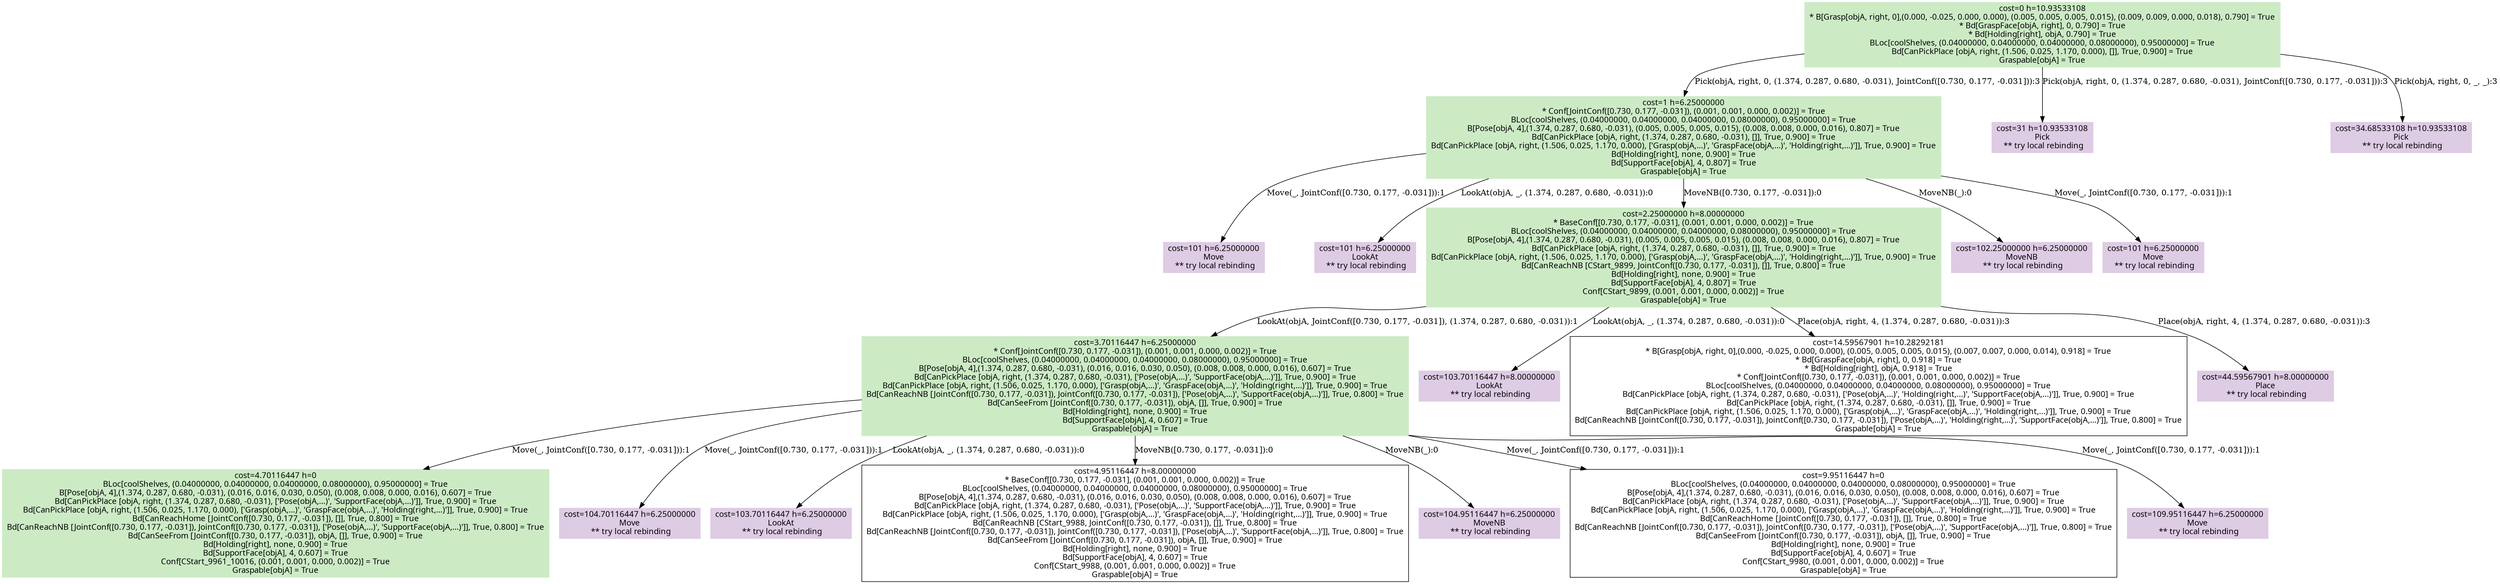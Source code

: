 digraph G {
    ordering=out;
    node [fontname=HelveticaBold];
    "4511" [shape=box, style=filled, colorscheme=pastel16, color=2, label="cost=0 h=10.93533108\n* B[Grasp[objA, right, 0],(0.000, -0.025, 0.000, 0.000), (0.005, 0.005, 0.005, 0.015), (0.009, 0.009, 0.000, 0.018), 0.790] = True\n* Bd[GraspFace[objA, right], 0, 0.790] = True\n* Bd[Holding[right], objA, 0.790] = True\nBLoc[coolShelves, (0.04000000, 0.04000000, 0.04000000, 0.08000000), 0.95000000] = True\nBd[CanPickPlace [objA, right, (1.506, 0.025, 1.170, 0.000), []], True, 0.900] = True\nGraspable[objA] = True\n"];
    "4511" [shape=box, label="cost=0 h=10.93533108\n* B[Grasp[objA, right, 0],(0.000, -0.025, 0.000, 0.000), (0.005, 0.005, 0.005, 0.015), (0.009, 0.009, 0.000, 0.018), 0.790] = True\n* Bd[GraspFace[objA, right], 0, 0.790] = True\n* Bd[Holding[right], objA, 0.790] = True\nBLoc[coolShelves, (0.04000000, 0.04000000, 0.04000000, 0.08000000), 0.95000000] = True\nBd[CanPickPlace [objA, right, (1.506, 0.025, 1.170, 0.000), []], True, 0.900] = True\nGraspable[objA] = True\n"];
    "5405" [shape=box, label="cost=1 h=6.25000000\n* Conf[JointConf([0.730, 0.177, -0.031]), (0.001, 0.001, 0.000, 0.002)] = True\nBLoc[coolShelves, (0.04000000, 0.04000000, 0.04000000, 0.08000000), 0.95000000] = True\nB[Pose[objA, 4],(1.374, 0.287, 0.680, -0.031), (0.005, 0.005, 0.005, 0.015), (0.008, 0.008, 0.000, 0.016), 0.807] = True\nBd[CanPickPlace [objA, right, (1.374, 0.287, 0.680, -0.031), []], True, 0.900] = True\nBd[CanPickPlace [objA, right, (1.506, 0.025, 1.170, 0.000), ['Grasp(objA,...)', 'GraspFace(objA,...)', 'Holding(right,...)']], True, 0.900] = True\nBd[Holding[right], none, 0.900] = True\nBd[SupportFace[objA], 4, 0.807] = True\nGraspable[objA] = True\n"];
    "4511" -> "5405"[label="Pick(objA, right, 0, (1.374, 0.287, 0.680, -0.031), JointConf([0.730, 0.177, -0.031])):3"];
    "4511" [shape=box, label="cost=0 h=10.93533108\n* B[Grasp[objA, right, 0],(0.000, -0.025, 0.000, 0.000), (0.005, 0.005, 0.005, 0.015), (0.009, 0.009, 0.000, 0.018), 0.790] = True\n* Bd[GraspFace[objA, right], 0, 0.790] = True\n* Bd[Holding[right], objA, 0.790] = True\nBLoc[coolShelves, (0.04000000, 0.04000000, 0.04000000, 0.08000000), 0.95000000] = True\nBd[CanPickPlace [objA, right, (1.506, 0.025, 1.170, 0.000), []], True, 0.900] = True\nGraspable[objA] = True\n"];
    "5411" [shape=box, style=filled, colorscheme=pastel16, color=4, label="cost=31 h=10.93533108\nPick\n ** try local rebinding"];
    "4511" -> "5411"[label="Pick(objA, right, 0, (1.374, 0.287, 0.680, -0.031), JointConf([0.730, 0.177, -0.031])):3"];
    "4511" [shape=box, label="cost=0 h=10.93533108\n* B[Grasp[objA, right, 0],(0.000, -0.025, 0.000, 0.000), (0.005, 0.005, 0.005, 0.015), (0.009, 0.009, 0.000, 0.018), 0.790] = True\n* Bd[GraspFace[objA, right], 0, 0.790] = True\n* Bd[Holding[right], objA, 0.790] = True\nBLoc[coolShelves, (0.04000000, 0.04000000, 0.04000000, 0.08000000), 0.95000000] = True\nBd[CanPickPlace [objA, right, (1.506, 0.025, 1.170, 0.000), []], True, 0.900] = True\nGraspable[objA] = True\n"];
    "5415" [shape=box, style=filled, colorscheme=pastel16, color=4, label="cost=34.68533108 h=10.93533108\nPick\n ** try local rebinding"];
    "4511" -> "5415"[label="Pick(objA, right, 0, _, _):3"];
    "5405" [shape=box, style=filled, colorscheme=pastel16, color=2, label="cost=1 h=6.25000000\n* Conf[JointConf([0.730, 0.177, -0.031]), (0.001, 0.001, 0.000, 0.002)] = True\nBLoc[coolShelves, (0.04000000, 0.04000000, 0.04000000, 0.08000000), 0.95000000] = True\nB[Pose[objA, 4],(1.374, 0.287, 0.680, -0.031), (0.005, 0.005, 0.005, 0.015), (0.008, 0.008, 0.000, 0.016), 0.807] = True\nBd[CanPickPlace [objA, right, (1.374, 0.287, 0.680, -0.031), []], True, 0.900] = True\nBd[CanPickPlace [objA, right, (1.506, 0.025, 1.170, 0.000), ['Grasp(objA,...)', 'GraspFace(objA,...)', 'Holding(right,...)']], True, 0.900] = True\nBd[Holding[right], none, 0.900] = True\nBd[SupportFace[objA], 4, 0.807] = True\nGraspable[objA] = True\n"];
    "5405" [shape=box, label="cost=1 h=6.25000000\n* Conf[JointConf([0.730, 0.177, -0.031]), (0.001, 0.001, 0.000, 0.002)] = True\nBLoc[coolShelves, (0.04000000, 0.04000000, 0.04000000, 0.08000000), 0.95000000] = True\nB[Pose[objA, 4],(1.374, 0.287, 0.680, -0.031), (0.005, 0.005, 0.005, 0.015), (0.008, 0.008, 0.000, 0.016), 0.807] = True\nBd[CanPickPlace [objA, right, (1.374, 0.287, 0.680, -0.031), []], True, 0.900] = True\nBd[CanPickPlace [objA, right, (1.506, 0.025, 1.170, 0.000), ['Grasp(objA,...)', 'GraspFace(objA,...)', 'Holding(right,...)']], True, 0.900] = True\nBd[Holding[right], none, 0.900] = True\nBd[SupportFace[objA], 4, 0.807] = True\nGraspable[objA] = True\n"];
    "5416" [shape=box, style=filled, colorscheme=pastel16, color=4, label="cost=101 h=6.25000000\nMove\n ** try local rebinding"];
    "5405" -> "5416"[label="Move(_, JointConf([0.730, 0.177, -0.031])):1"];
    "5405" [shape=box, label="cost=1 h=6.25000000\n* Conf[JointConf([0.730, 0.177, -0.031]), (0.001, 0.001, 0.000, 0.002)] = True\nBLoc[coolShelves, (0.04000000, 0.04000000, 0.04000000, 0.08000000), 0.95000000] = True\nB[Pose[objA, 4],(1.374, 0.287, 0.680, -0.031), (0.005, 0.005, 0.005, 0.015), (0.008, 0.008, 0.000, 0.016), 0.807] = True\nBd[CanPickPlace [objA, right, (1.374, 0.287, 0.680, -0.031), []], True, 0.900] = True\nBd[CanPickPlace [objA, right, (1.506, 0.025, 1.170, 0.000), ['Grasp(objA,...)', 'GraspFace(objA,...)', 'Holding(right,...)']], True, 0.900] = True\nBd[Holding[right], none, 0.900] = True\nBd[SupportFace[objA], 4, 0.807] = True\nGraspable[objA] = True\n"];
    "5417" [shape=box, style=filled, colorscheme=pastel16, color=4, label="cost=101 h=6.25000000\nLookAt\n ** try local rebinding"];
    "5405" -> "5417"[label="LookAt(objA, _, (1.374, 0.287, 0.680, -0.031)):0"];
    "5405" [shape=box, label="cost=1 h=6.25000000\n* Conf[JointConf([0.730, 0.177, -0.031]), (0.001, 0.001, 0.000, 0.002)] = True\nBLoc[coolShelves, (0.04000000, 0.04000000, 0.04000000, 0.08000000), 0.95000000] = True\nB[Pose[objA, 4],(1.374, 0.287, 0.680, -0.031), (0.005, 0.005, 0.005, 0.015), (0.008, 0.008, 0.000, 0.016), 0.807] = True\nBd[CanPickPlace [objA, right, (1.374, 0.287, 0.680, -0.031), []], True, 0.900] = True\nBd[CanPickPlace [objA, right, (1.506, 0.025, 1.170, 0.000), ['Grasp(objA,...)', 'GraspFace(objA,...)', 'Holding(right,...)']], True, 0.900] = True\nBd[Holding[right], none, 0.900] = True\nBd[SupportFace[objA], 4, 0.807] = True\nGraspable[objA] = True\n"];
    "5418" [shape=box, label="cost=2.25000000 h=8.00000000\n* BaseConf[[0.730, 0.177, -0.031], (0.001, 0.001, 0.000, 0.002)] = True\nBLoc[coolShelves, (0.04000000, 0.04000000, 0.04000000, 0.08000000), 0.95000000] = True\nB[Pose[objA, 4],(1.374, 0.287, 0.680, -0.031), (0.005, 0.005, 0.005, 0.015), (0.008, 0.008, 0.000, 0.016), 0.807] = True\nBd[CanPickPlace [objA, right, (1.374, 0.287, 0.680, -0.031), []], True, 0.900] = True\nBd[CanPickPlace [objA, right, (1.506, 0.025, 1.170, 0.000), ['Grasp(objA,...)', 'GraspFace(objA,...)', 'Holding(right,...)']], True, 0.900] = True\nBd[CanReachNB [CStart_9899, JointConf([0.730, 0.177, -0.031]), []], True, 0.800] = True\nBd[Holding[right], none, 0.900] = True\nBd[SupportFace[objA], 4, 0.807] = True\nConf[CStart_9899, (0.001, 0.001, 0.000, 0.002)] = True\nGraspable[objA] = True\n"];
    "5405" -> "5418"[label="MoveNB([0.730, 0.177, -0.031]):0"];
    "5405" [shape=box, label="cost=1 h=6.25000000\n* Conf[JointConf([0.730, 0.177, -0.031]), (0.001, 0.001, 0.000, 0.002)] = True\nBLoc[coolShelves, (0.04000000, 0.04000000, 0.04000000, 0.08000000), 0.95000000] = True\nB[Pose[objA, 4],(1.374, 0.287, 0.680, -0.031), (0.005, 0.005, 0.005, 0.015), (0.008, 0.008, 0.000, 0.016), 0.807] = True\nBd[CanPickPlace [objA, right, (1.374, 0.287, 0.680, -0.031), []], True, 0.900] = True\nBd[CanPickPlace [objA, right, (1.506, 0.025, 1.170, 0.000), ['Grasp(objA,...)', 'GraspFace(objA,...)', 'Holding(right,...)']], True, 0.900] = True\nBd[Holding[right], none, 0.900] = True\nBd[SupportFace[objA], 4, 0.807] = True\nGraspable[objA] = True\n"];
    "5419" [shape=box, style=filled, colorscheme=pastel16, color=4, label="cost=102.25000000 h=6.25000000\nMoveNB\n ** try local rebinding"];
    "5405" -> "5419"[label="MoveNB(_):0"];
    "5405" [shape=box, label="cost=1 h=6.25000000\n* Conf[JointConf([0.730, 0.177, -0.031]), (0.001, 0.001, 0.000, 0.002)] = True\nBLoc[coolShelves, (0.04000000, 0.04000000, 0.04000000, 0.08000000), 0.95000000] = True\nB[Pose[objA, 4],(1.374, 0.287, 0.680, -0.031), (0.005, 0.005, 0.005, 0.015), (0.008, 0.008, 0.000, 0.016), 0.807] = True\nBd[CanPickPlace [objA, right, (1.374, 0.287, 0.680, -0.031), []], True, 0.900] = True\nBd[CanPickPlace [objA, right, (1.506, 0.025, 1.170, 0.000), ['Grasp(objA,...)', 'GraspFace(objA,...)', 'Holding(right,...)']], True, 0.900] = True\nBd[Holding[right], none, 0.900] = True\nBd[SupportFace[objA], 4, 0.807] = True\nGraspable[objA] = True\n"];
    "5422" [shape=box, style=filled, colorscheme=pastel16, color=4, label="cost=101 h=6.25000000\nMove\n ** try local rebinding"];
    "5405" -> "5422"[label="Move(_, JointConf([0.730, 0.177, -0.031])):1"];
    "5418" [shape=box, style=filled, colorscheme=pastel16, color=2, label="cost=2.25000000 h=8.00000000\n* BaseConf[[0.730, 0.177, -0.031], (0.001, 0.001, 0.000, 0.002)] = True\nBLoc[coolShelves, (0.04000000, 0.04000000, 0.04000000, 0.08000000), 0.95000000] = True\nB[Pose[objA, 4],(1.374, 0.287, 0.680, -0.031), (0.005, 0.005, 0.005, 0.015), (0.008, 0.008, 0.000, 0.016), 0.807] = True\nBd[CanPickPlace [objA, right, (1.374, 0.287, 0.680, -0.031), []], True, 0.900] = True\nBd[CanPickPlace [objA, right, (1.506, 0.025, 1.170, 0.000), ['Grasp(objA,...)', 'GraspFace(objA,...)', 'Holding(right,...)']], True, 0.900] = True\nBd[CanReachNB [CStart_9899, JointConf([0.730, 0.177, -0.031]), []], True, 0.800] = True\nBd[Holding[right], none, 0.900] = True\nBd[SupportFace[objA], 4, 0.807] = True\nConf[CStart_9899, (0.001, 0.001, 0.000, 0.002)] = True\nGraspable[objA] = True\n"];
    "5418" [shape=box, label="cost=2.25000000 h=8.00000000\n* BaseConf[[0.730, 0.177, -0.031], (0.001, 0.001, 0.000, 0.002)] = True\nBLoc[coolShelves, (0.04000000, 0.04000000, 0.04000000, 0.08000000), 0.95000000] = True\nB[Pose[objA, 4],(1.374, 0.287, 0.680, -0.031), (0.005, 0.005, 0.005, 0.015), (0.008, 0.008, 0.000, 0.016), 0.807] = True\nBd[CanPickPlace [objA, right, (1.374, 0.287, 0.680, -0.031), []], True, 0.900] = True\nBd[CanPickPlace [objA, right, (1.506, 0.025, 1.170, 0.000), ['Grasp(objA,...)', 'GraspFace(objA,...)', 'Holding(right,...)']], True, 0.900] = True\nBd[CanReachNB [CStart_9899, JointConf([0.730, 0.177, -0.031]), []], True, 0.800] = True\nBd[Holding[right], none, 0.900] = True\nBd[SupportFace[objA], 4, 0.807] = True\nConf[CStart_9899, (0.001, 0.001, 0.000, 0.002)] = True\nGraspable[objA] = True\n"];
    "5423" [shape=box, label="cost=3.70116447 h=6.25000000\n* Conf[JointConf([0.730, 0.177, -0.031]), (0.001, 0.001, 0.000, 0.002)] = True\nBLoc[coolShelves, (0.04000000, 0.04000000, 0.04000000, 0.08000000), 0.95000000] = True\nB[Pose[objA, 4],(1.374, 0.287, 0.680, -0.031), (0.016, 0.016, 0.030, 0.050), (0.008, 0.008, 0.000, 0.016), 0.607] = True\nBd[CanPickPlace [objA, right, (1.374, 0.287, 0.680, -0.031), ['Pose(objA,...)', 'SupportFace(objA,...)']], True, 0.900] = True\nBd[CanPickPlace [objA, right, (1.506, 0.025, 1.170, 0.000), ['Grasp(objA,...)', 'GraspFace(objA,...)', 'Holding(right,...)']], True, 0.900] = True\nBd[CanReachNB [JointConf([0.730, 0.177, -0.031]), JointConf([0.730, 0.177, -0.031]), ['Pose(objA,...)', 'SupportFace(objA,...)']], True, 0.800] = True\nBd[CanSeeFrom [JointConf([0.730, 0.177, -0.031]), objA, []], True, 0.900] = True\nBd[Holding[right], none, 0.900] = True\nBd[SupportFace[objA], 4, 0.607] = True\nGraspable[objA] = True\n"];
    "5418" -> "5423"[label="LookAt(objA, JointConf([0.730, 0.177, -0.031]), (1.374, 0.287, 0.680, -0.031)):1"];
    "5418" [shape=box, label="cost=2.25000000 h=8.00000000\n* BaseConf[[0.730, 0.177, -0.031], (0.001, 0.001, 0.000, 0.002)] = True\nBLoc[coolShelves, (0.04000000, 0.04000000, 0.04000000, 0.08000000), 0.95000000] = True\nB[Pose[objA, 4],(1.374, 0.287, 0.680, -0.031), (0.005, 0.005, 0.005, 0.015), (0.008, 0.008, 0.000, 0.016), 0.807] = True\nBd[CanPickPlace [objA, right, (1.374, 0.287, 0.680, -0.031), []], True, 0.900] = True\nBd[CanPickPlace [objA, right, (1.506, 0.025, 1.170, 0.000), ['Grasp(objA,...)', 'GraspFace(objA,...)', 'Holding(right,...)']], True, 0.900] = True\nBd[CanReachNB [CStart_9899, JointConf([0.730, 0.177, -0.031]), []], True, 0.800] = True\nBd[Holding[right], none, 0.900] = True\nBd[SupportFace[objA], 4, 0.807] = True\nConf[CStart_9899, (0.001, 0.001, 0.000, 0.002)] = True\nGraspable[objA] = True\n"];
    "5432" [shape=box, style=filled, colorscheme=pastel16, color=4, label="cost=103.70116447 h=8.00000000\nLookAt\n ** try local rebinding"];
    "5418" -> "5432"[label="LookAt(objA, _, (1.374, 0.287, 0.680, -0.031)):0"];
    "5418" [shape=box, label="cost=2.25000000 h=8.00000000\n* BaseConf[[0.730, 0.177, -0.031], (0.001, 0.001, 0.000, 0.002)] = True\nBLoc[coolShelves, (0.04000000, 0.04000000, 0.04000000, 0.08000000), 0.95000000] = True\nB[Pose[objA, 4],(1.374, 0.287, 0.680, -0.031), (0.005, 0.005, 0.005, 0.015), (0.008, 0.008, 0.000, 0.016), 0.807] = True\nBd[CanPickPlace [objA, right, (1.374, 0.287, 0.680, -0.031), []], True, 0.900] = True\nBd[CanPickPlace [objA, right, (1.506, 0.025, 1.170, 0.000), ['Grasp(objA,...)', 'GraspFace(objA,...)', 'Holding(right,...)']], True, 0.900] = True\nBd[CanReachNB [CStart_9899, JointConf([0.730, 0.177, -0.031]), []], True, 0.800] = True\nBd[Holding[right], none, 0.900] = True\nBd[SupportFace[objA], 4, 0.807] = True\nConf[CStart_9899, (0.001, 0.001, 0.000, 0.002)] = True\nGraspable[objA] = True\n"];
    "5444" [shape=box, label="cost=14.59567901 h=10.28292181\n* B[Grasp[objA, right, 0],(0.000, -0.025, 0.000, 0.000), (0.005, 0.005, 0.005, 0.015), (0.007, 0.007, 0.000, 0.014), 0.918] = True\n* Bd[GraspFace[objA, right], 0, 0.918] = True\n* Bd[Holding[right], objA, 0.918] = True\n* Conf[JointConf([0.730, 0.177, -0.031]), (0.001, 0.001, 0.000, 0.002)] = True\nBLoc[coolShelves, (0.04000000, 0.04000000, 0.04000000, 0.08000000), 0.95000000] = True\nBd[CanPickPlace [objA, right, (1.374, 0.287, 0.680, -0.031), ['Pose(objA,...)', 'Holding(right,...)', 'SupportFace(objA,...)']], True, 0.900] = True\nBd[CanPickPlace [objA, right, (1.374, 0.287, 0.680, -0.031), []], True, 0.900] = True\nBd[CanPickPlace [objA, right, (1.506, 0.025, 1.170, 0.000), ['Grasp(objA,...)', 'GraspFace(objA,...)', 'Holding(right,...)']], True, 0.900] = True\nBd[CanReachNB [JointConf([0.730, 0.177, -0.031]), JointConf([0.730, 0.177, -0.031]), ['Pose(objA,...)', 'Holding(right,...)', 'SupportFace(objA,...)']], True, 0.800] = True\nGraspable[objA] = True\n"];
    "5418" -> "5444"[label="Place(objA, right, 4, (1.374, 0.287, 0.680, -0.031)):3"];
    "5418" [shape=box, label="cost=2.25000000 h=8.00000000\n* BaseConf[[0.730, 0.177, -0.031], (0.001, 0.001, 0.000, 0.002)] = True\nBLoc[coolShelves, (0.04000000, 0.04000000, 0.04000000, 0.08000000), 0.95000000] = True\nB[Pose[objA, 4],(1.374, 0.287, 0.680, -0.031), (0.005, 0.005, 0.005, 0.015), (0.008, 0.008, 0.000, 0.016), 0.807] = True\nBd[CanPickPlace [objA, right, (1.374, 0.287, 0.680, -0.031), []], True, 0.900] = True\nBd[CanPickPlace [objA, right, (1.506, 0.025, 1.170, 0.000), ['Grasp(objA,...)', 'GraspFace(objA,...)', 'Holding(right,...)']], True, 0.900] = True\nBd[CanReachNB [CStart_9899, JointConf([0.730, 0.177, -0.031]), []], True, 0.800] = True\nBd[Holding[right], none, 0.900] = True\nBd[SupportFace[objA], 4, 0.807] = True\nConf[CStart_9899, (0.001, 0.001, 0.000, 0.002)] = True\nGraspable[objA] = True\n"];
    "5452" [shape=box, style=filled, colorscheme=pastel16, color=4, label="cost=44.59567901 h=8.00000000\nPlace\n ** try local rebinding"];
    "5418" -> "5452"[label="Place(objA, right, 4, (1.374, 0.287, 0.680, -0.031)):3"];
    "5423" [shape=box, style=filled, colorscheme=pastel16, color=2, label="cost=3.70116447 h=6.25000000\n* Conf[JointConf([0.730, 0.177, -0.031]), (0.001, 0.001, 0.000, 0.002)] = True\nBLoc[coolShelves, (0.04000000, 0.04000000, 0.04000000, 0.08000000), 0.95000000] = True\nB[Pose[objA, 4],(1.374, 0.287, 0.680, -0.031), (0.016, 0.016, 0.030, 0.050), (0.008, 0.008, 0.000, 0.016), 0.607] = True\nBd[CanPickPlace [objA, right, (1.374, 0.287, 0.680, -0.031), ['Pose(objA,...)', 'SupportFace(objA,...)']], True, 0.900] = True\nBd[CanPickPlace [objA, right, (1.506, 0.025, 1.170, 0.000), ['Grasp(objA,...)', 'GraspFace(objA,...)', 'Holding(right,...)']], True, 0.900] = True\nBd[CanReachNB [JointConf([0.730, 0.177, -0.031]), JointConf([0.730, 0.177, -0.031]), ['Pose(objA,...)', 'SupportFace(objA,...)']], True, 0.800] = True\nBd[CanSeeFrom [JointConf([0.730, 0.177, -0.031]), objA, []], True, 0.900] = True\nBd[Holding[right], none, 0.900] = True\nBd[SupportFace[objA], 4, 0.607] = True\nGraspable[objA] = True\n"];
    "5423" [shape=box, label="cost=3.70116447 h=6.25000000\n* Conf[JointConf([0.730, 0.177, -0.031]), (0.001, 0.001, 0.000, 0.002)] = True\nBLoc[coolShelves, (0.04000000, 0.04000000, 0.04000000, 0.08000000), 0.95000000] = True\nB[Pose[objA, 4],(1.374, 0.287, 0.680, -0.031), (0.016, 0.016, 0.030, 0.050), (0.008, 0.008, 0.000, 0.016), 0.607] = True\nBd[CanPickPlace [objA, right, (1.374, 0.287, 0.680, -0.031), ['Pose(objA,...)', 'SupportFace(objA,...)']], True, 0.900] = True\nBd[CanPickPlace [objA, right, (1.506, 0.025, 1.170, 0.000), ['Grasp(objA,...)', 'GraspFace(objA,...)', 'Holding(right,...)']], True, 0.900] = True\nBd[CanReachNB [JointConf([0.730, 0.177, -0.031]), JointConf([0.730, 0.177, -0.031]), ['Pose(objA,...)', 'SupportFace(objA,...)']], True, 0.800] = True\nBd[CanSeeFrom [JointConf([0.730, 0.177, -0.031]), objA, []], True, 0.900] = True\nBd[Holding[right], none, 0.900] = True\nBd[SupportFace[objA], 4, 0.607] = True\nGraspable[objA] = True\n"];
    "5460" [shape=box, label="cost=4.70116447 h=0\nBLoc[coolShelves, (0.04000000, 0.04000000, 0.04000000, 0.08000000), 0.95000000] = True\nB[Pose[objA, 4],(1.374, 0.287, 0.680, -0.031), (0.016, 0.016, 0.030, 0.050), (0.008, 0.008, 0.000, 0.016), 0.607] = True\nBd[CanPickPlace [objA, right, (1.374, 0.287, 0.680, -0.031), ['Pose(objA,...)', 'SupportFace(objA,...)']], True, 0.900] = True\nBd[CanPickPlace [objA, right, (1.506, 0.025, 1.170, 0.000), ['Grasp(objA,...)', 'GraspFace(objA,...)', 'Holding(right,...)']], True, 0.900] = True\nBd[CanReachHome [JointConf([0.730, 0.177, -0.031]), []], True, 0.800] = True\nBd[CanReachNB [JointConf([0.730, 0.177, -0.031]), JointConf([0.730, 0.177, -0.031]), ['Pose(objA,...)', 'SupportFace(objA,...)']], True, 0.800] = True\nBd[CanSeeFrom [JointConf([0.730, 0.177, -0.031]), objA, []], True, 0.900] = True\nBd[Holding[right], none, 0.900] = True\nBd[SupportFace[objA], 4, 0.607] = True\nConf[CStart_9961_10016, (0.001, 0.001, 0.000, 0.002)] = True\nGraspable[objA] = True\n"];
    "5423" -> "5460"[label="Move(_, JointConf([0.730, 0.177, -0.031])):1"];
    "5423" [shape=box, label="cost=3.70116447 h=6.25000000\n* Conf[JointConf([0.730, 0.177, -0.031]), (0.001, 0.001, 0.000, 0.002)] = True\nBLoc[coolShelves, (0.04000000, 0.04000000, 0.04000000, 0.08000000), 0.95000000] = True\nB[Pose[objA, 4],(1.374, 0.287, 0.680, -0.031), (0.016, 0.016, 0.030, 0.050), (0.008, 0.008, 0.000, 0.016), 0.607] = True\nBd[CanPickPlace [objA, right, (1.374, 0.287, 0.680, -0.031), ['Pose(objA,...)', 'SupportFace(objA,...)']], True, 0.900] = True\nBd[CanPickPlace [objA, right, (1.506, 0.025, 1.170, 0.000), ['Grasp(objA,...)', 'GraspFace(objA,...)', 'Holding(right,...)']], True, 0.900] = True\nBd[CanReachNB [JointConf([0.730, 0.177, -0.031]), JointConf([0.730, 0.177, -0.031]), ['Pose(objA,...)', 'SupportFace(objA,...)']], True, 0.800] = True\nBd[CanSeeFrom [JointConf([0.730, 0.177, -0.031]), objA, []], True, 0.900] = True\nBd[Holding[right], none, 0.900] = True\nBd[SupportFace[objA], 4, 0.607] = True\nGraspable[objA] = True\n"];
    "5461" [shape=box, style=filled, colorscheme=pastel16, color=4, label="cost=104.70116447 h=6.25000000\nMove\n ** try local rebinding"];
    "5423" -> "5461"[label="Move(_, JointConf([0.730, 0.177, -0.031])):1"];
    "5423" [shape=box, label="cost=3.70116447 h=6.25000000\n* Conf[JointConf([0.730, 0.177, -0.031]), (0.001, 0.001, 0.000, 0.002)] = True\nBLoc[coolShelves, (0.04000000, 0.04000000, 0.04000000, 0.08000000), 0.95000000] = True\nB[Pose[objA, 4],(1.374, 0.287, 0.680, -0.031), (0.016, 0.016, 0.030, 0.050), (0.008, 0.008, 0.000, 0.016), 0.607] = True\nBd[CanPickPlace [objA, right, (1.374, 0.287, 0.680, -0.031), ['Pose(objA,...)', 'SupportFace(objA,...)']], True, 0.900] = True\nBd[CanPickPlace [objA, right, (1.506, 0.025, 1.170, 0.000), ['Grasp(objA,...)', 'GraspFace(objA,...)', 'Holding(right,...)']], True, 0.900] = True\nBd[CanReachNB [JointConf([0.730, 0.177, -0.031]), JointConf([0.730, 0.177, -0.031]), ['Pose(objA,...)', 'SupportFace(objA,...)']], True, 0.800] = True\nBd[CanSeeFrom [JointConf([0.730, 0.177, -0.031]), objA, []], True, 0.900] = True\nBd[Holding[right], none, 0.900] = True\nBd[SupportFace[objA], 4, 0.607] = True\nGraspable[objA] = True\n"];
    "5463" [shape=box, style=filled, colorscheme=pastel16, color=4, label="cost=103.70116447 h=6.25000000\nLookAt\n ** try local rebinding"];
    "5423" -> "5463"[label="LookAt(objA, _, (1.374, 0.287, 0.680, -0.031)):0"];
    "5423" [shape=box, label="cost=3.70116447 h=6.25000000\n* Conf[JointConf([0.730, 0.177, -0.031]), (0.001, 0.001, 0.000, 0.002)] = True\nBLoc[coolShelves, (0.04000000, 0.04000000, 0.04000000, 0.08000000), 0.95000000] = True\nB[Pose[objA, 4],(1.374, 0.287, 0.680, -0.031), (0.016, 0.016, 0.030, 0.050), (0.008, 0.008, 0.000, 0.016), 0.607] = True\nBd[CanPickPlace [objA, right, (1.374, 0.287, 0.680, -0.031), ['Pose(objA,...)', 'SupportFace(objA,...)']], True, 0.900] = True\nBd[CanPickPlace [objA, right, (1.506, 0.025, 1.170, 0.000), ['Grasp(objA,...)', 'GraspFace(objA,...)', 'Holding(right,...)']], True, 0.900] = True\nBd[CanReachNB [JointConf([0.730, 0.177, -0.031]), JointConf([0.730, 0.177, -0.031]), ['Pose(objA,...)', 'SupportFace(objA,...)']], True, 0.800] = True\nBd[CanSeeFrom [JointConf([0.730, 0.177, -0.031]), objA, []], True, 0.900] = True\nBd[Holding[right], none, 0.900] = True\nBd[SupportFace[objA], 4, 0.607] = True\nGraspable[objA] = True\n"];
    "5464" [shape=box, label="cost=4.95116447 h=8.00000000\n* BaseConf[[0.730, 0.177, -0.031], (0.001, 0.001, 0.000, 0.002)] = True\nBLoc[coolShelves, (0.04000000, 0.04000000, 0.04000000, 0.08000000), 0.95000000] = True\nB[Pose[objA, 4],(1.374, 0.287, 0.680, -0.031), (0.016, 0.016, 0.030, 0.050), (0.008, 0.008, 0.000, 0.016), 0.607] = True\nBd[CanPickPlace [objA, right, (1.374, 0.287, 0.680, -0.031), ['Pose(objA,...)', 'SupportFace(objA,...)']], True, 0.900] = True\nBd[CanPickPlace [objA, right, (1.506, 0.025, 1.170, 0.000), ['Grasp(objA,...)', 'GraspFace(objA,...)', 'Holding(right,...)']], True, 0.900] = True\nBd[CanReachNB [CStart_9988, JointConf([0.730, 0.177, -0.031]), []], True, 0.800] = True\nBd[CanReachNB [JointConf([0.730, 0.177, -0.031]), JointConf([0.730, 0.177, -0.031]), ['Pose(objA,...)', 'SupportFace(objA,...)']], True, 0.800] = True\nBd[CanSeeFrom [JointConf([0.730, 0.177, -0.031]), objA, []], True, 0.900] = True\nBd[Holding[right], none, 0.900] = True\nBd[SupportFace[objA], 4, 0.607] = True\nConf[CStart_9988, (0.001, 0.001, 0.000, 0.002)] = True\nGraspable[objA] = True\n"];
    "5423" -> "5464"[label="MoveNB([0.730, 0.177, -0.031]):0"];
    "5423" [shape=box, label="cost=3.70116447 h=6.25000000\n* Conf[JointConf([0.730, 0.177, -0.031]), (0.001, 0.001, 0.000, 0.002)] = True\nBLoc[coolShelves, (0.04000000, 0.04000000, 0.04000000, 0.08000000), 0.95000000] = True\nB[Pose[objA, 4],(1.374, 0.287, 0.680, -0.031), (0.016, 0.016, 0.030, 0.050), (0.008, 0.008, 0.000, 0.016), 0.607] = True\nBd[CanPickPlace [objA, right, (1.374, 0.287, 0.680, -0.031), ['Pose(objA,...)', 'SupportFace(objA,...)']], True, 0.900] = True\nBd[CanPickPlace [objA, right, (1.506, 0.025, 1.170, 0.000), ['Grasp(objA,...)', 'GraspFace(objA,...)', 'Holding(right,...)']], True, 0.900] = True\nBd[CanReachNB [JointConf([0.730, 0.177, -0.031]), JointConf([0.730, 0.177, -0.031]), ['Pose(objA,...)', 'SupportFace(objA,...)']], True, 0.800] = True\nBd[CanSeeFrom [JointConf([0.730, 0.177, -0.031]), objA, []], True, 0.900] = True\nBd[Holding[right], none, 0.900] = True\nBd[SupportFace[objA], 4, 0.607] = True\nGraspable[objA] = True\n"];
    "5465" [shape=box, style=filled, colorscheme=pastel16, color=4, label="cost=104.95116447 h=6.25000000\nMoveNB\n ** try local rebinding"];
    "5423" -> "5465"[label="MoveNB(_):0"];
    "5423" [shape=box, label="cost=3.70116447 h=6.25000000\n* Conf[JointConf([0.730, 0.177, -0.031]), (0.001, 0.001, 0.000, 0.002)] = True\nBLoc[coolShelves, (0.04000000, 0.04000000, 0.04000000, 0.08000000), 0.95000000] = True\nB[Pose[objA, 4],(1.374, 0.287, 0.680, -0.031), (0.016, 0.016, 0.030, 0.050), (0.008, 0.008, 0.000, 0.016), 0.607] = True\nBd[CanPickPlace [objA, right, (1.374, 0.287, 0.680, -0.031), ['Pose(objA,...)', 'SupportFace(objA,...)']], True, 0.900] = True\nBd[CanPickPlace [objA, right, (1.506, 0.025, 1.170, 0.000), ['Grasp(objA,...)', 'GraspFace(objA,...)', 'Holding(right,...)']], True, 0.900] = True\nBd[CanReachNB [JointConf([0.730, 0.177, -0.031]), JointConf([0.730, 0.177, -0.031]), ['Pose(objA,...)', 'SupportFace(objA,...)']], True, 0.800] = True\nBd[CanSeeFrom [JointConf([0.730, 0.177, -0.031]), objA, []], True, 0.900] = True\nBd[Holding[right], none, 0.900] = True\nBd[SupportFace[objA], 4, 0.607] = True\nGraspable[objA] = True\n"];
    "5468" [shape=box, label="cost=9.95116447 h=0\nBLoc[coolShelves, (0.04000000, 0.04000000, 0.04000000, 0.08000000), 0.95000000] = True\nB[Pose[objA, 4],(1.374, 0.287, 0.680, -0.031), (0.016, 0.016, 0.030, 0.050), (0.008, 0.008, 0.000, 0.016), 0.607] = True\nBd[CanPickPlace [objA, right, (1.374, 0.287, 0.680, -0.031), ['Pose(objA,...)', 'SupportFace(objA,...)']], True, 0.900] = True\nBd[CanPickPlace [objA, right, (1.506, 0.025, 1.170, 0.000), ['Grasp(objA,...)', 'GraspFace(objA,...)', 'Holding(right,...)']], True, 0.900] = True\nBd[CanReachHome [JointConf([0.730, 0.177, -0.031]), []], True, 0.800] = True\nBd[CanReachNB [JointConf([0.730, 0.177, -0.031]), JointConf([0.730, 0.177, -0.031]), ['Pose(objA,...)', 'SupportFace(objA,...)']], True, 0.800] = True\nBd[CanSeeFrom [JointConf([0.730, 0.177, -0.031]), objA, []], True, 0.900] = True\nBd[Holding[right], none, 0.900] = True\nBd[SupportFace[objA], 4, 0.607] = True\nConf[CStart_9980, (0.001, 0.001, 0.000, 0.002)] = True\nGraspable[objA] = True\n"];
    "5423" -> "5468"[label="Move(_, JointConf([0.730, 0.177, -0.031])):1"];
    "5423" [shape=box, label="cost=3.70116447 h=6.25000000\n* Conf[JointConf([0.730, 0.177, -0.031]), (0.001, 0.001, 0.000, 0.002)] = True\nBLoc[coolShelves, (0.04000000, 0.04000000, 0.04000000, 0.08000000), 0.95000000] = True\nB[Pose[objA, 4],(1.374, 0.287, 0.680, -0.031), (0.016, 0.016, 0.030, 0.050), (0.008, 0.008, 0.000, 0.016), 0.607] = True\nBd[CanPickPlace [objA, right, (1.374, 0.287, 0.680, -0.031), ['Pose(objA,...)', 'SupportFace(objA,...)']], True, 0.900] = True\nBd[CanPickPlace [objA, right, (1.506, 0.025, 1.170, 0.000), ['Grasp(objA,...)', 'GraspFace(objA,...)', 'Holding(right,...)']], True, 0.900] = True\nBd[CanReachNB [JointConf([0.730, 0.177, -0.031]), JointConf([0.730, 0.177, -0.031]), ['Pose(objA,...)', 'SupportFace(objA,...)']], True, 0.800] = True\nBd[CanSeeFrom [JointConf([0.730, 0.177, -0.031]), objA, []], True, 0.900] = True\nBd[Holding[right], none, 0.900] = True\nBd[SupportFace[objA], 4, 0.607] = True\nGraspable[objA] = True\n"];
    "5469" [shape=box, style=filled, colorscheme=pastel16, color=4, label="cost=109.95116447 h=6.25000000\nMove\n ** try local rebinding"];
    "5423" -> "5469"[label="Move(_, JointConf([0.730, 0.177, -0.031])):1"];
    "5460" [shape=box, style=filled, colorscheme=pastel16, color=2, label="cost=4.70116447 h=0\nBLoc[coolShelves, (0.04000000, 0.04000000, 0.04000000, 0.08000000), 0.95000000] = True\nB[Pose[objA, 4],(1.374, 0.287, 0.680, -0.031), (0.016, 0.016, 0.030, 0.050), (0.008, 0.008, 0.000, 0.016), 0.607] = True\nBd[CanPickPlace [objA, right, (1.374, 0.287, 0.680, -0.031), ['Pose(objA,...)', 'SupportFace(objA,...)']], True, 0.900] = True\nBd[CanPickPlace [objA, right, (1.506, 0.025, 1.170, 0.000), ['Grasp(objA,...)', 'GraspFace(objA,...)', 'Holding(right,...)']], True, 0.900] = True\nBd[CanReachHome [JointConf([0.730, 0.177, -0.031]), []], True, 0.800] = True\nBd[CanReachNB [JointConf([0.730, 0.177, -0.031]), JointConf([0.730, 0.177, -0.031]), ['Pose(objA,...)', 'SupportFace(objA,...)']], True, 0.800] = True\nBd[CanSeeFrom [JointConf([0.730, 0.177, -0.031]), objA, []], True, 0.900] = True\nBd[Holding[right], none, 0.900] = True\nBd[SupportFace[objA], 4, 0.607] = True\nConf[CStart_9961_10016, (0.001, 0.001, 0.000, 0.002)] = True\nGraspable[objA] = True\n"];
    "4511" [shape=box, style=filled, colorscheme=pastel16,color=3];
    "5405" [shape=box, style=filled, colorscheme=pastel16,color=3];
    "5418" [shape=box, style=filled, colorscheme=pastel16,color=3];
    "5423" [shape=box, style=filled, colorscheme=pastel16,color=3];
    "5460" [shape=box, style=filled, colorscheme=pastel16,color=3];
}
